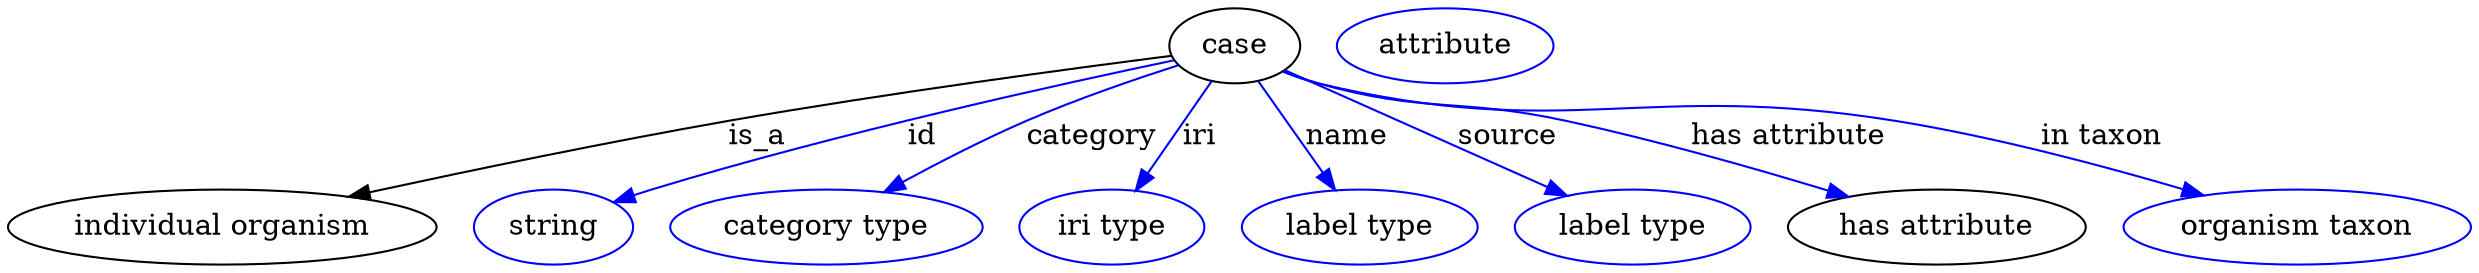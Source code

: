 digraph {
	graph [bb="0,0,961.54,123"];
	node [label="\N"];
	case	 [height=0.5,
		label=case,
		pos="481.89,105",
		width=0.75];
	"individual organism"	 [height=0.5,
		pos="81.893,18",
		width=2.2748];
	case -> "individual organism"	 [label=is_a,
		lp="292.89,61.5",
		pos="e,133.03,32.117 455.57,100.88 417.21,94.733 343.78,82.442 281.89,69 234.92,58.798 182.27,45.286 142.78,34.733"];
	id	 [color=blue,
		height=0.5,
		label=string,
		pos="211.89,18",
		width=0.84854];
	case -> id	 [color=blue,
		label=id,
		lp="351.39,61.5",
		pos="e,235.79,29.37 456.35,98.515 413.51,87.38 324.74,63.182 251.89,36 249.67,35.169 247.39,34.273 245.1,33.34",
		style=solid];
	category	 [color=blue,
		height=0.5,
		label="category type",
		pos="318.89,18",
		width=1.6249];
	case -> category	 [color=blue,
		label=category,
		lp="427.39,61.5",
		pos="e,344.52,34.364 459.05,95.238 443.33,88.331 422.09,78.621 403.89,69 386.85,59.989 368.45,49.099 353.14,39.7",
		style=solid];
	iri	 [color=blue,
		height=0.5,
		label="iri type",
		pos="431.89,18",
		width=1.011];
	case -> iri	 [color=blue,
		label=iri,
		lp="466.39,61.5",
		pos="e,441.92,35.45 472.01,87.812 464.87,75.381 455.09,58.359 446.97,44.236",
		style=solid];
	name	 [color=blue,
		height=0.5,
		label="label type",
		pos="531.89,18",
		width=1.2638];
	case -> name	 [color=blue,
		label=name,
		lp="525.39,61.5",
		pos="e,521.69,35.75 491.77,87.812 498.87,75.462 508.57,58.582 516.66,44.513",
		style=solid];
	source	 [color=blue,
		height=0.5,
		label="label type",
		pos="640.89,18",
		width=1.2638];
	case -> source	 [color=blue,
		label=source,
		lp="589.89,61.5",
		pos="e,614.11,32.653 503.01,93.447 529.07,79.186 573.8,54.714 605.22,37.517",
		style=solid];
	"has attribute"	 [height=0.5,
		pos="757.89,18",
		width=1.4985];
	case -> "has attribute"	 [color=blue,
		label="has attribute",
		lp="694.39,61.5",
		pos="e,722.94,31.838 502.8,93.343 507.65,90.981 512.86,88.703 517.89,87 558.18,73.36 570.81,80.044 611.89,69 646.45,59.709 684.6,46.268 \
713.23,35.517",
		style=solid];
	"in taxon"	 [color=blue,
		height=0.5,
		label="organism taxon",
		pos="895.89,18",
		width=1.8234];
	case -> "in taxon"	 [color=blue,
		label="in taxon",
		lp="814.39,61.5",
		pos="e,857.4,32.585 502.29,93.132 507.25,90.72 512.65,88.474 517.89,87 609.78,61.194 638.21,87.279 731.89,69 771.68,61.237 815.45,47.338 \
847.76,36.009",
		style=solid];
	"organismal entity_has attribute"	 [color=blue,
		height=0.5,
		label=attribute,
		pos="566.89,105",
		width=1.1193];
}
